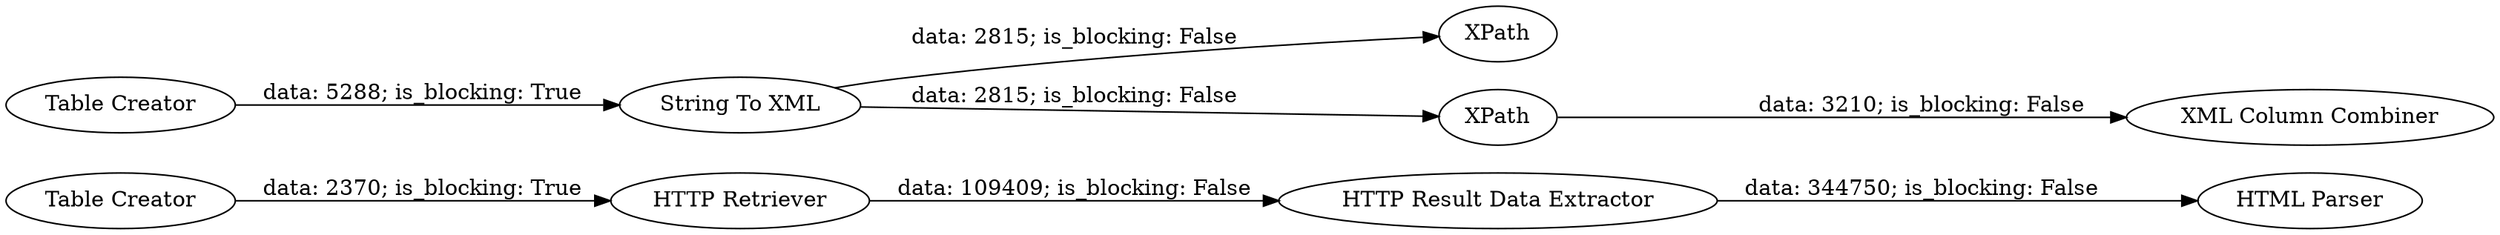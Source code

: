 digraph {
	"2496922204830212405_19" [label="HTML Parser"]
	"2496922204830212405_22" [label="XML Column Combiner"]
	"2496922204830212405_1" [label="Table Creator"]
	"2496922204830212405_21" [label=XPath]
	"2496922204830212405_20" [label="String To XML"]
	"2496922204830212405_16" [label="Table Creator"]
	"2496922204830212405_3" [label=XPath]
	"2496922204830212405_17" [label="HTTP Retriever"]
	"2496922204830212405_18" [label="HTTP Result Data Extractor"]
	"2496922204830212405_20" -> "2496922204830212405_3" [label="data: 2815; is_blocking: False"]
	"2496922204830212405_17" -> "2496922204830212405_18" [label="data: 109409; is_blocking: False"]
	"2496922204830212405_1" -> "2496922204830212405_20" [label="data: 5288; is_blocking: True"]
	"2496922204830212405_3" -> "2496922204830212405_22" [label="data: 3210; is_blocking: False"]
	"2496922204830212405_18" -> "2496922204830212405_19" [label="data: 344750; is_blocking: False"]
	"2496922204830212405_20" -> "2496922204830212405_21" [label="data: 2815; is_blocking: False"]
	"2496922204830212405_16" -> "2496922204830212405_17" [label="data: 2370; is_blocking: True"]
	rankdir=LR
}
